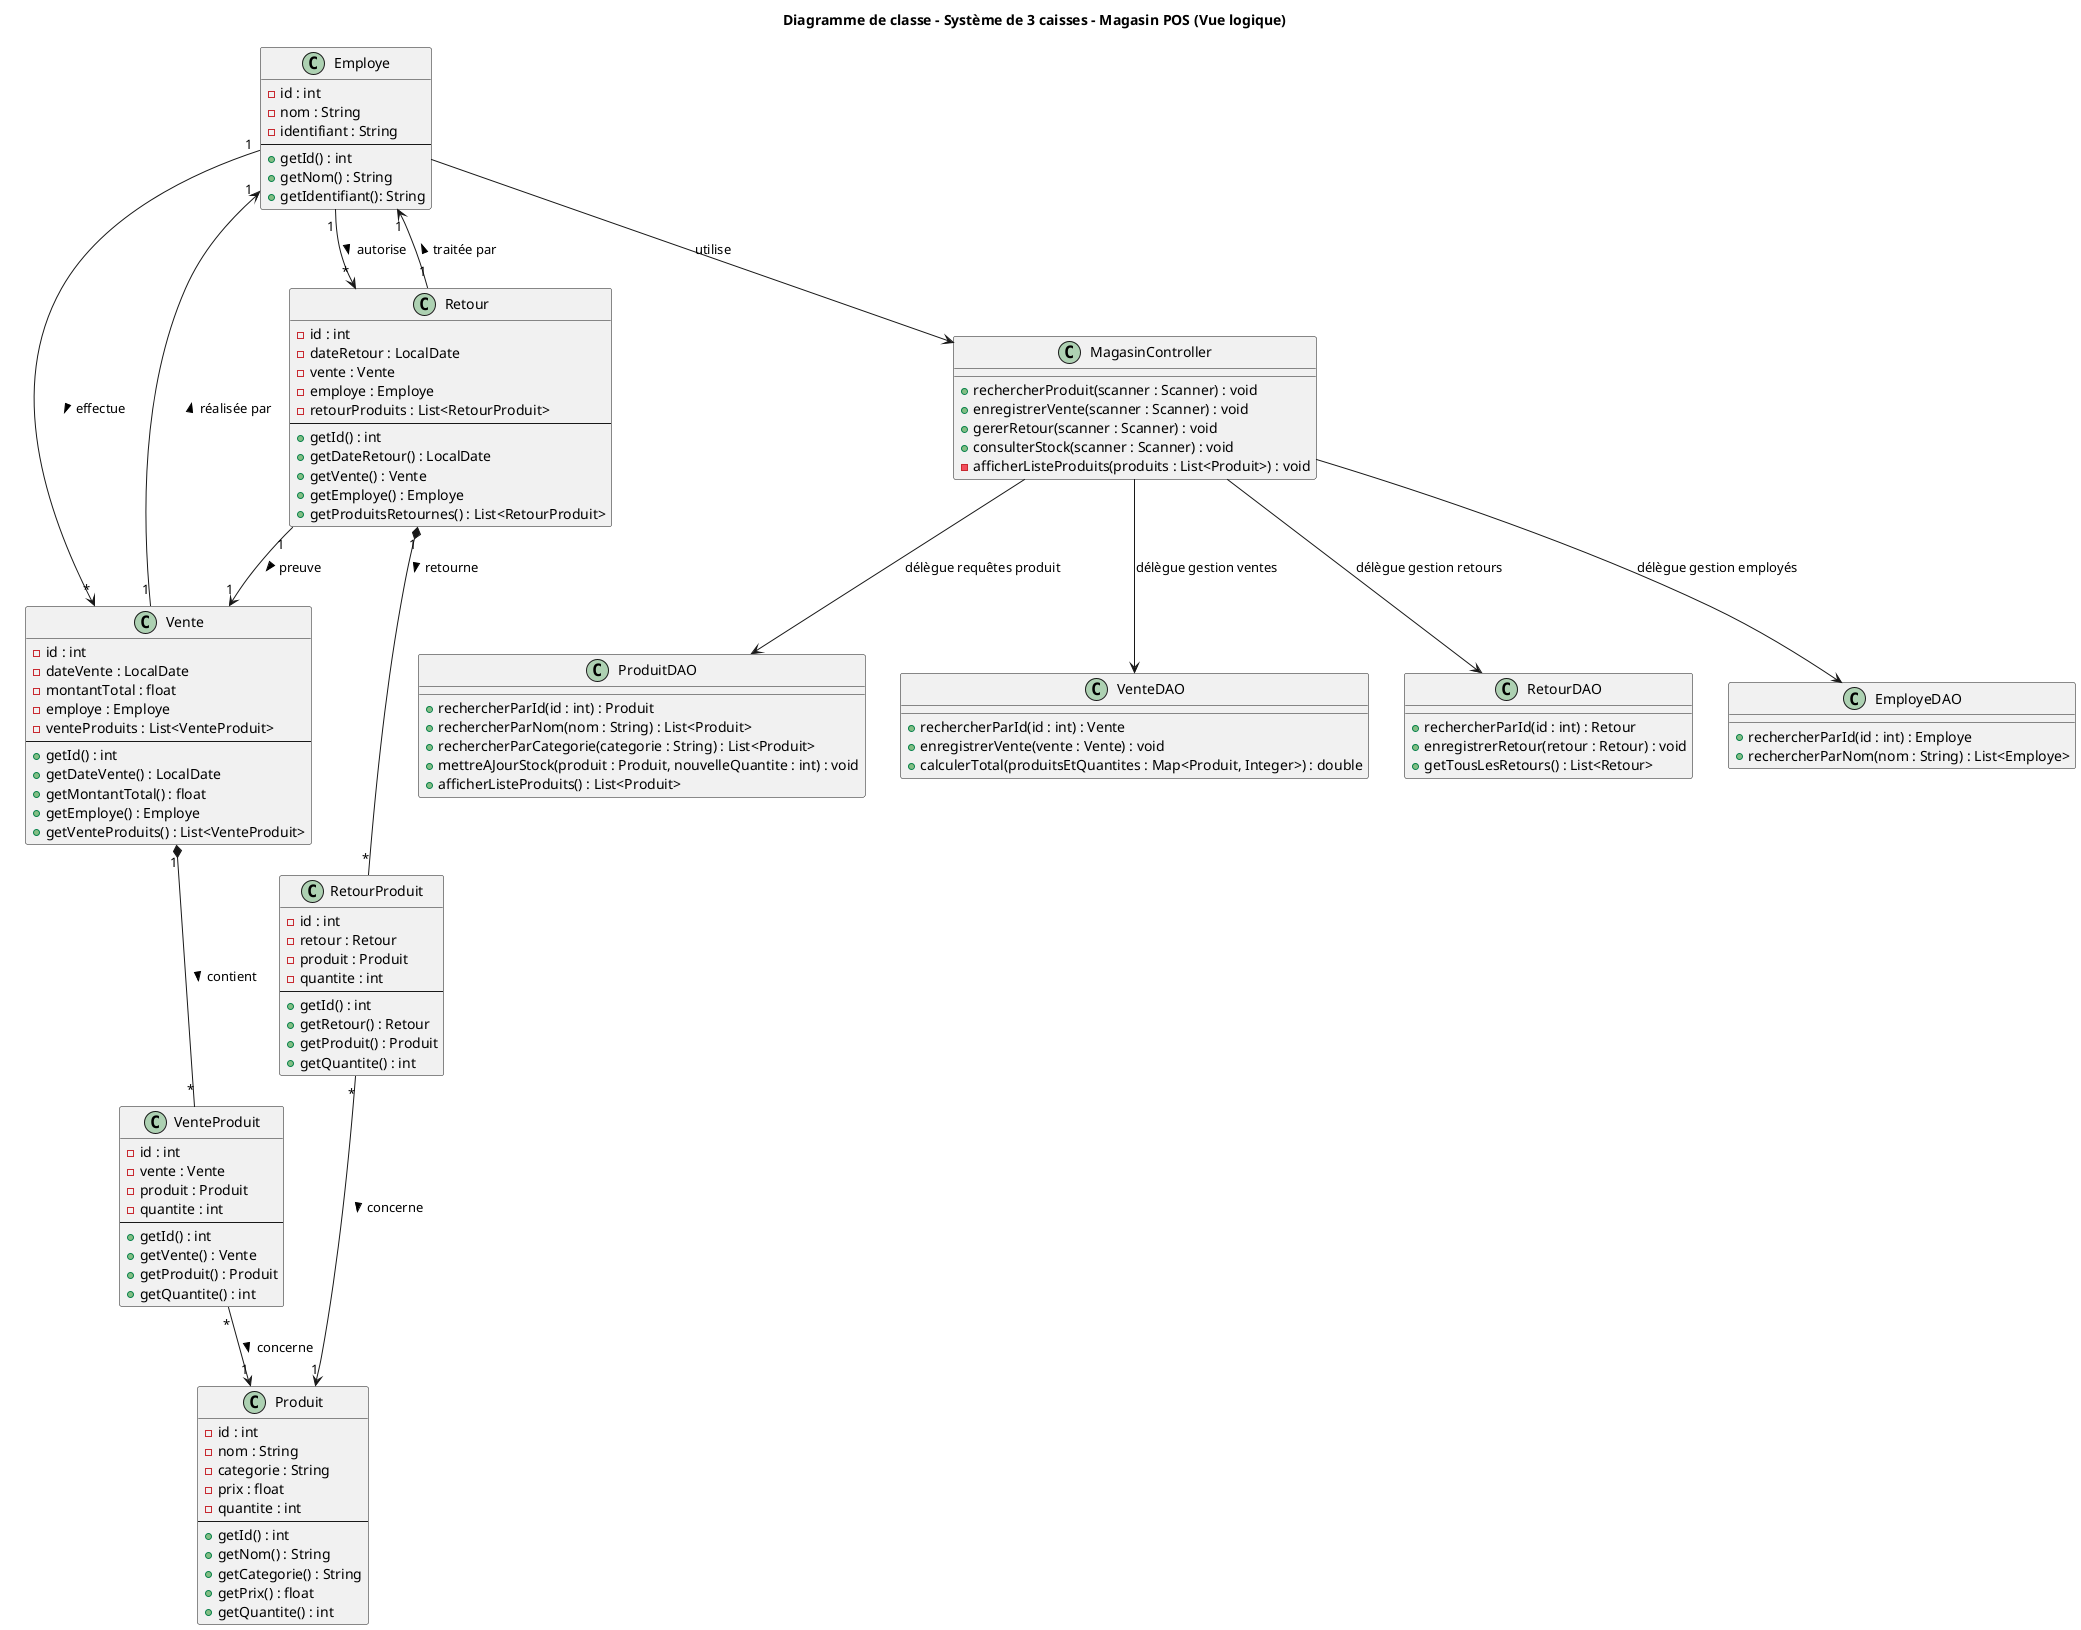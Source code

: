@startuml
title Diagramme de classe - Système de 3 caisses - Magasin POS (Vue logique)

' === Entités principales ===
class Employe {
  - id : int
  - nom : String
  - identifiant : String
  --
  + getId() : int
  + getNom() : String
  + getIdentifiant(): String
}

class Produit {
  - id : int
  - nom : String
  - categorie : String
  - prix : float
  - quantite : int
  --
  + getId() : int
  + getNom() : String
  + getCategorie() : String
  + getPrix() : float
  + getQuantite() : int
}

class Vente {
  - id : int
  - dateVente : LocalDate
  - montantTotal : float
  - employe : Employe
  - venteProduits : List<VenteProduit>
  --
  + getId() : int
  + getDateVente() : LocalDate
  + getMontantTotal() : float
  + getEmploye() : Employe
  + getVenteProduits() : List<VenteProduit>
}

class Retour {
  - id : int
  - dateRetour : LocalDate
  - vente : Vente
  - employe : Employe
  - retourProduits : List<RetourProduit>
  --
  + getId() : int
  + getDateRetour() : LocalDate
  + getVente() : Vente
  + getEmploye() : Employe
  + getProduitsRetournes() : List<RetourProduit>
}

class VenteProduit {
  - id : int
  - vente : Vente
  - produit : Produit
  - quantite : int
  --
  + getId() : int
  + getVente() : Vente
  + getProduit() : Produit
  + getQuantite() : int
}

class RetourProduit {
  - id : int
  - retour : Retour
  - produit : Produit
  - quantite : int
  --
  + getId() : int
  + getRetour() : Retour
  + getProduit() : Produit
  + getQuantite() : int
}

' === DAO ===
class ProduitDAO {
  + rechercherParId(id : int) : Produit
  + rechercherParNom(nom : String) : List<Produit>
  + rechercherParCategorie(categorie : String) : List<Produit>
  + mettreAJourStock(produit : Produit, nouvelleQuantite : int) : void
  + afficherListeProduits() : List<Produit>
}


class VenteDAO {
  + rechercherParId(id : int) : Vente
  + enregistrerVente(vente : Vente) : void
  + calculerTotal(produitsEtQuantites : Map<Produit, Integer>) : double
}

class RetourDAO {
  + rechercherParId(id : int) : Retour
  + enregistrerRetour(retour : Retour) : void
  + getTousLesRetours() : List<Retour>
}

class EmployeDAO {
  + rechercherParId(id : int) : Employe
  + rechercherParNom(nom : String) : List<Employe>
}

' === Contrôleur ===
class MagasinController {
  + rechercherProduit(scanner : Scanner) : void
  + enregistrerVente(scanner : Scanner) : void
  + gererRetour(scanner : Scanner) : void
  + consulterStock(scanner : Scanner) : void
  - afficherListeProduits(produits : List<Produit>) : void
}

' === Relations ===
' Employé utilise le contrôleur
Employe --> MagasinController : utilise

' Utilisation des DAO par le contrôleur
MagasinController --> ProduitDAO : délègue requêtes produit
MagasinController --> VenteDAO : délègue gestion ventes
MagasinController --> RetourDAO : délègue gestion retours
MagasinController --> EmployeDAO : délègue gestion employés

' Employé effectue plusieurs ventes et retours
Employe "1" --> "*" Vente : effectue >
Employe "1" --> "*" Retour : autorise >

' Vente et Retour liée à un employé
Vente "1" --> "1" Employe : réalisée par >
Retour "1" --> "1" Employe : traitée par >

' Retour référence une vente existante
Retour "1" --> "1" Vente : preuve >

' Vente et Retour contient plusieurs lignes de produit
' "*--" et non "--", car VenteProduit et RetourProduit sont des compositions
' et non associations, car c'est pas un objet indépendant, mais une composition
' soit un objet (une partie) qui dépend entièrement de tout (Vente et Retour)
Vente "1" *-- "*" VenteProduit : contient >
Retour "1" *-- "*" RetourProduit : retourne >

' Chaque ligne produit est associée à un produit
VenteProduit "*" --> "1" Produit : concerne >
RetourProduit "*" --> "1" Produit : concerne >


@enduml

